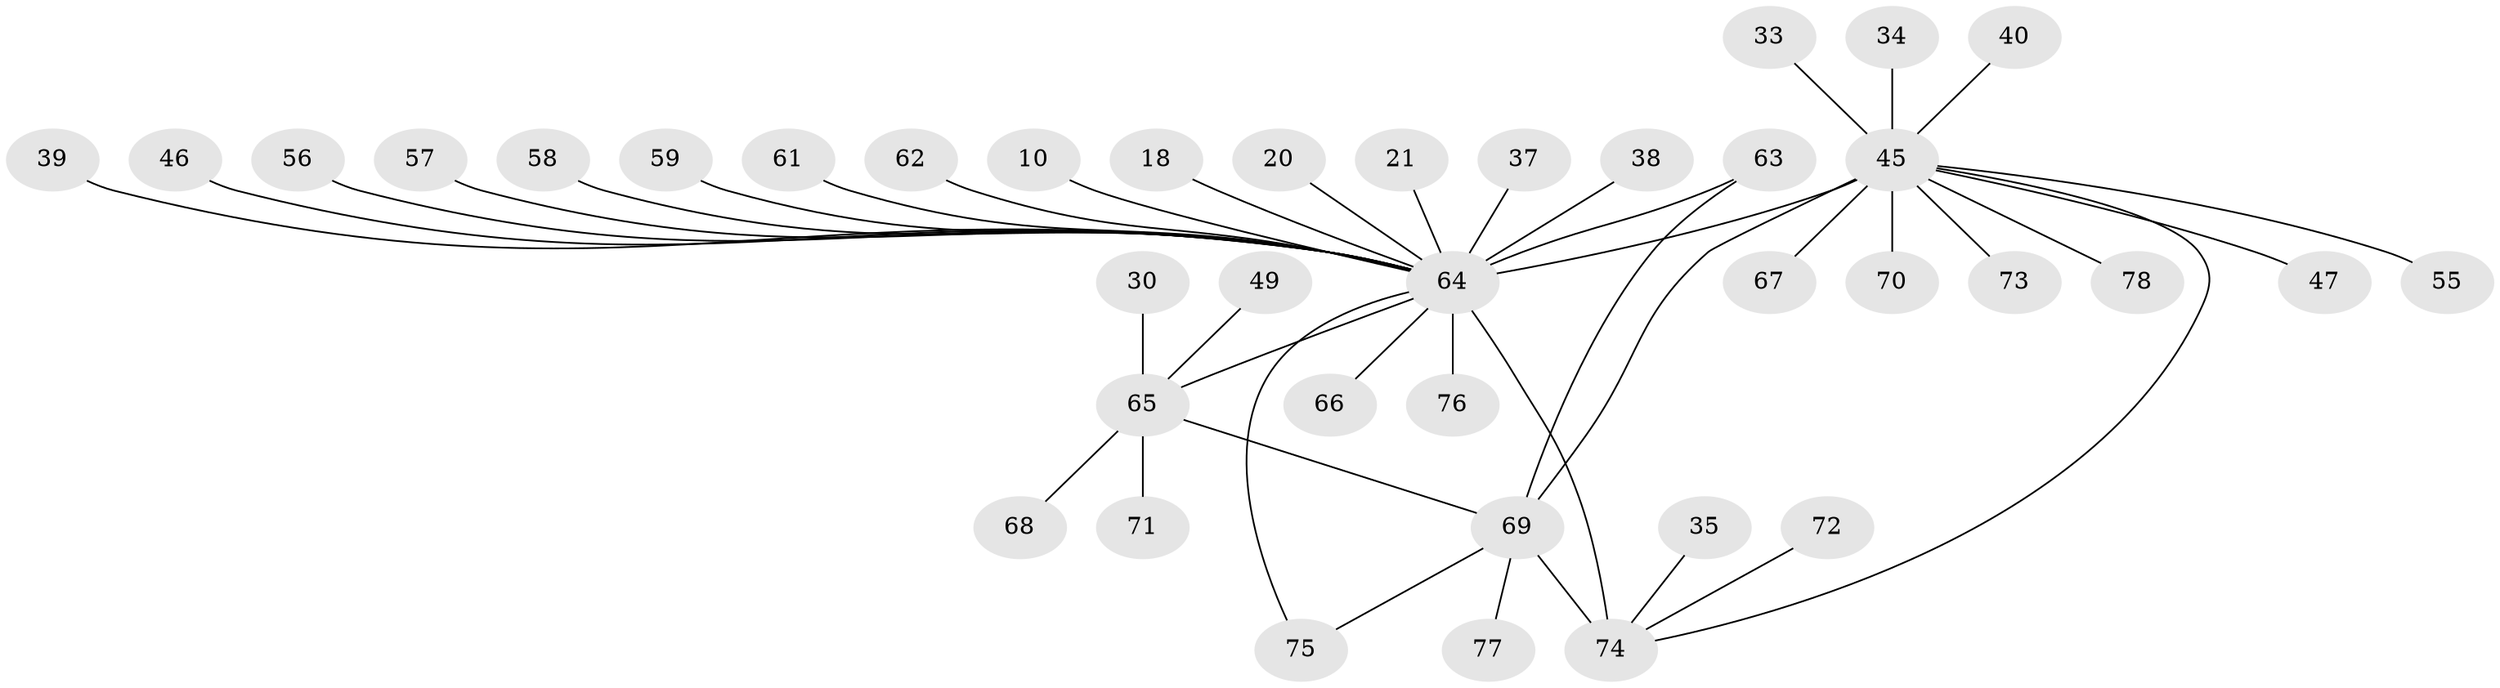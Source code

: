 // original degree distribution, {38: 0.01282051282051282, 7: 0.038461538461538464, 4: 0.038461538461538464, 2: 0.23076923076923078, 5: 0.05128205128205128, 3: 0.14102564102564102, 1: 0.44871794871794873, 9: 0.01282051282051282, 6: 0.01282051282051282, 14: 0.01282051282051282}
// Generated by graph-tools (version 1.1) at 2025/48/03/09/25 04:48:08]
// undirected, 39 vertices, 43 edges
graph export_dot {
graph [start="1"]
  node [color=gray90,style=filled];
  10;
  18;
  20;
  21;
  30 [super="+12"];
  33 [super="+28"];
  34;
  35;
  37;
  38;
  39 [super="+7"];
  40;
  45 [super="+43"];
  46;
  47;
  49;
  55;
  56 [super="+4"];
  57;
  58 [super="+42"];
  59;
  61;
  62 [super="+51"];
  63 [super="+44"];
  64 [super="+8+31+2"];
  65 [super="+48"];
  66 [super="+32"];
  67;
  68;
  69 [super="+50"];
  70;
  71;
  72;
  73;
  74 [super="+6+13+60+54"];
  75 [super="+22+53"];
  76;
  77;
  78;
  10 -- 64;
  18 -- 64;
  20 -- 64;
  21 -- 64;
  30 -- 65 [weight=2];
  33 -- 45;
  34 -- 45;
  35 -- 74;
  37 -- 64;
  38 -- 64;
  39 -- 64;
  40 -- 45;
  45 -- 64 [weight=7];
  45 -- 67;
  45 -- 69 [weight=4];
  45 -- 70 [weight=2];
  45 -- 73;
  45 -- 74;
  45 -- 78;
  45 -- 47;
  45 -- 55;
  46 -- 64;
  49 -- 65;
  56 -- 64;
  57 -- 64;
  58 -- 64;
  59 -- 64;
  61 -- 64;
  62 -- 64;
  63 -- 64 [weight=2];
  63 -- 69 [weight=2];
  64 -- 74 [weight=8];
  64 -- 75;
  64 -- 76;
  64 -- 66;
  64 -- 65 [weight=3];
  65 -- 68;
  65 -- 69;
  65 -- 71;
  69 -- 77;
  69 -- 74;
  69 -- 75;
  72 -- 74;
}

